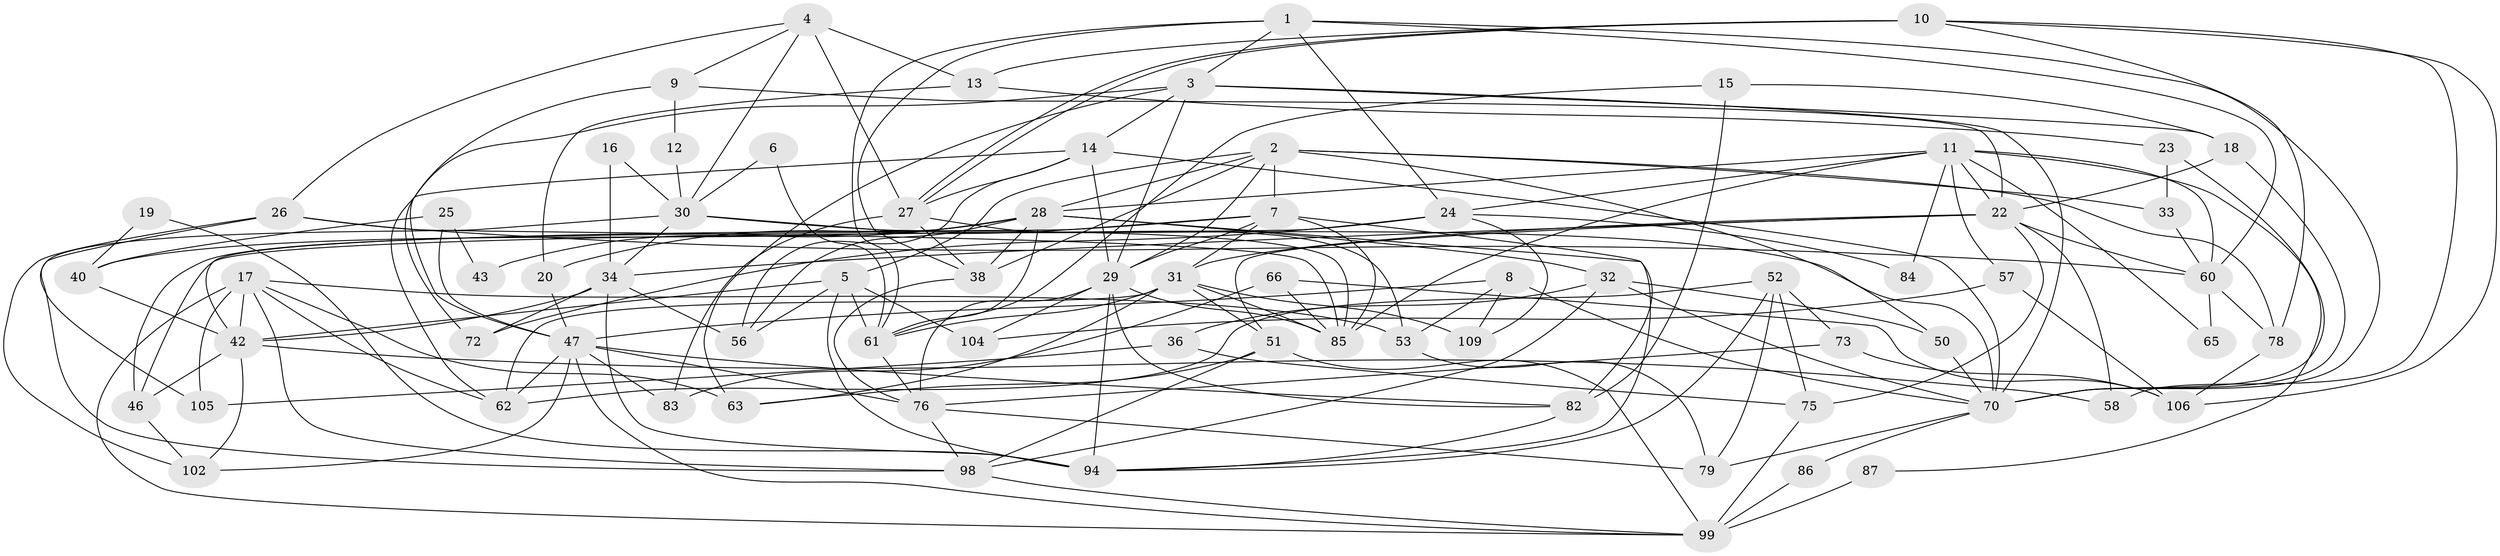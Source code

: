 // Generated by graph-tools (version 1.1) at 2025/23/03/03/25 07:23:58]
// undirected, 74 vertices, 183 edges
graph export_dot {
graph [start="1"]
  node [color=gray90,style=filled];
  1 [super="+100"];
  2 [super="+64"];
  3 [super="+44"];
  4 [super="+37"];
  5 [super="+117"];
  6;
  7 [super="+67"];
  8;
  9 [super="+21"];
  10 [super="+68"];
  11 [super="+54"];
  12;
  13 [super="+91"];
  14 [super="+108"];
  15;
  16;
  17 [super="+35"];
  18 [super="+112"];
  19;
  20;
  22 [super="+41"];
  23 [super="+90"];
  24 [super="+48"];
  25;
  26 [super="+69"];
  27 [super="+49"];
  28 [super="+45"];
  29 [super="+96"];
  30 [super="+92"];
  31 [super="+59"];
  32 [super="+55"];
  33 [super="+39"];
  34 [super="+88"];
  36 [super="+114"];
  38 [super="+81"];
  40;
  42 [super="+80"];
  43;
  46;
  47 [super="+111"];
  50;
  51;
  52 [super="+71"];
  53;
  56 [super="+107"];
  57;
  58;
  60 [super="+95"];
  61 [super="+115"];
  62 [super="+89"];
  63;
  65;
  66 [super="+74"];
  70 [super="+116"];
  72;
  73;
  75;
  76 [super="+77"];
  78;
  79;
  82 [super="+93"];
  83;
  84;
  85;
  86;
  87 [super="+97"];
  94 [super="+110"];
  98 [super="+103"];
  99 [super="+101"];
  102;
  104;
  105;
  106 [super="+113"];
  109;
  1 -- 38;
  1 -- 70;
  1 -- 24;
  1 -- 3;
  1 -- 60;
  1 -- 61;
  2 -- 50;
  2 -- 78;
  2 -- 7;
  2 -- 28;
  2 -- 38;
  2 -- 5;
  2 -- 29;
  2 -- 33;
  3 -- 63;
  3 -- 72;
  3 -- 70;
  3 -- 29;
  3 -- 14;
  3 -- 18;
  4 -- 26;
  4 -- 13;
  4 -- 27 [weight=2];
  4 -- 30;
  4 -- 9;
  5 -- 94;
  5 -- 56;
  5 -- 104;
  5 -- 42;
  5 -- 61;
  6 -- 61;
  6 -- 30;
  7 -- 29;
  7 -- 20;
  7 -- 85 [weight=2];
  7 -- 82;
  7 -- 42;
  7 -- 31;
  8 -- 53;
  8 -- 109;
  8 -- 70;
  8 -- 47;
  9 -- 47 [weight=2];
  9 -- 22;
  9 -- 12;
  10 -- 58;
  10 -- 27;
  10 -- 27;
  10 -- 78;
  10 -- 106;
  10 -- 13;
  11 -- 24;
  11 -- 65;
  11 -- 60;
  11 -- 84;
  11 -- 85;
  11 -- 22;
  11 -- 57;
  11 -- 28;
  11 -- 87;
  12 -- 30;
  13 -- 20;
  13 -- 23;
  14 -- 27;
  14 -- 70;
  14 -- 29;
  14 -- 62;
  14 -- 56;
  15 -- 18;
  15 -- 82;
  15 -- 61;
  16 -- 30;
  16 -- 34;
  17 -- 53;
  17 -- 63 [weight=2];
  17 -- 42;
  17 -- 98;
  17 -- 99;
  17 -- 105;
  17 -- 62;
  18 -- 22 [weight=2];
  18 -- 70;
  19 -- 40;
  19 -- 94;
  20 -- 47;
  22 -- 51;
  22 -- 58;
  22 -- 60;
  22 -- 75;
  22 -- 31;
  22 -- 34;
  23 -- 33;
  23 -- 70;
  24 -- 109;
  24 -- 72;
  24 -- 84;
  24 -- 46;
  25 -- 40;
  25 -- 47;
  25 -- 43;
  26 -- 102;
  26 -- 105;
  26 -- 60;
  26 -- 85;
  27 -- 83;
  27 -- 38;
  27 -- 53;
  28 -- 38;
  28 -- 32;
  28 -- 40;
  28 -- 46;
  28 -- 61;
  28 -- 56;
  28 -- 43;
  28 -- 94;
  29 -- 85 [weight=2];
  29 -- 104;
  29 -- 94;
  29 -- 82;
  29 -- 76;
  30 -- 34;
  30 -- 70;
  30 -- 85;
  30 -- 98;
  31 -- 85;
  31 -- 51;
  31 -- 109;
  31 -- 63;
  31 -- 62;
  31 -- 61;
  32 -- 70;
  32 -- 50;
  32 -- 36;
  32 -- 98;
  33 -- 60;
  34 -- 42;
  34 -- 72;
  34 -- 56;
  34 -- 94;
  36 -- 105;
  36 -- 75;
  38 -- 76;
  40 -- 42;
  42 -- 58;
  42 -- 102;
  42 -- 46;
  46 -- 102;
  47 -- 62;
  47 -- 76;
  47 -- 83;
  47 -- 102;
  47 -- 99;
  47 -- 82;
  50 -- 70;
  51 -- 63;
  51 -- 98;
  51 -- 99;
  52 -- 75;
  52 -- 73;
  52 -- 62;
  52 -- 79;
  52 -- 94;
  53 -- 79;
  57 -- 104;
  57 -- 106;
  60 -- 65;
  60 -- 78;
  61 -- 76;
  66 -- 85;
  66 -- 83;
  66 -- 106;
  70 -- 79;
  70 -- 86;
  73 -- 76;
  73 -- 106;
  75 -- 99;
  76 -- 98;
  76 -- 79;
  78 -- 106;
  82 -- 94;
  86 -- 99;
  87 -- 99 [weight=2];
  98 -- 99;
}
